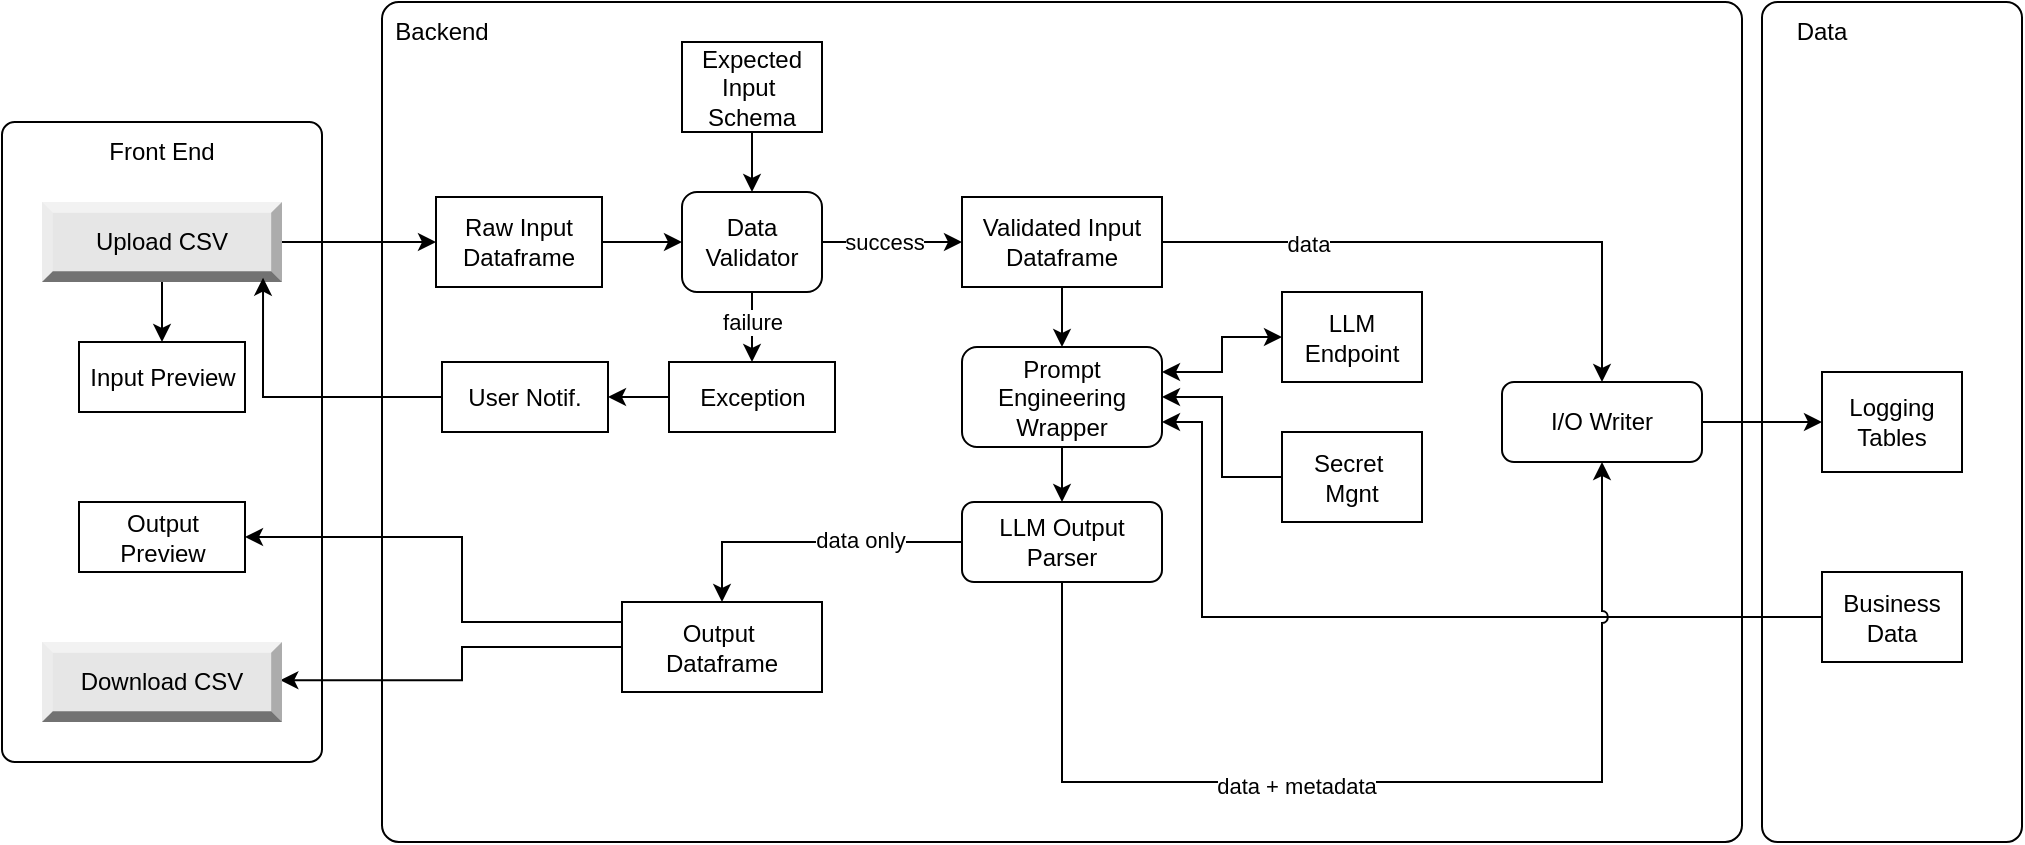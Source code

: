 <mxfile version="27.2.0">
  <diagram name="Page-1" id="yE16xMdfLCays2aU9v3c">
    <mxGraphModel dx="1043" dy="589" grid="1" gridSize="10" guides="1" tooltips="1" connect="1" arrows="1" fold="1" page="1" pageScale="1" pageWidth="1654" pageHeight="1169" math="0" shadow="0">
      <root>
        <mxCell id="0" />
        <mxCell id="1" parent="0" />
        <mxCell id="rxSAj68sfvyTgOexhZe--53" value="" style="rounded=1;whiteSpace=wrap;html=1;arcSize=6;" vertex="1" parent="1">
          <mxGeometry x="1390" y="150" width="130" height="420" as="geometry" />
        </mxCell>
        <mxCell id="rxSAj68sfvyTgOexhZe--52" value="" style="rounded=1;whiteSpace=wrap;html=1;arcSize=2;" vertex="1" parent="1">
          <mxGeometry x="700" y="150" width="680" height="420" as="geometry" />
        </mxCell>
        <mxCell id="rxSAj68sfvyTgOexhZe--1" value="" style="rounded=1;whiteSpace=wrap;html=1;arcSize=4;" vertex="1" parent="1">
          <mxGeometry x="510" y="210" width="160" height="320" as="geometry" />
        </mxCell>
        <mxCell id="rxSAj68sfvyTgOexhZe--6" style="edgeStyle=orthogonalEdgeStyle;rounded=0;orthogonalLoop=1;jettySize=auto;html=1;entryX=0;entryY=0.5;entryDx=0;entryDy=0;" edge="1" parent="1" source="rxSAj68sfvyTgOexhZe--3" target="rxSAj68sfvyTgOexhZe--4">
          <mxGeometry relative="1" as="geometry" />
        </mxCell>
        <mxCell id="rxSAj68sfvyTgOexhZe--38" style="edgeStyle=orthogonalEdgeStyle;rounded=0;orthogonalLoop=1;jettySize=auto;html=1;entryX=0.5;entryY=0;entryDx=0;entryDy=0;" edge="1" parent="1" source="rxSAj68sfvyTgOexhZe--3" target="rxSAj68sfvyTgOexhZe--37">
          <mxGeometry relative="1" as="geometry" />
        </mxCell>
        <mxCell id="rxSAj68sfvyTgOexhZe--3" value="Upload CSV" style="labelPosition=center;verticalLabelPosition=middle;align=center;html=1;shape=mxgraph.basic.shaded_button;dx=5.41;fillColor=#E6E6E6;strokeColor=none;whiteSpace=wrap;" vertex="1" parent="1">
          <mxGeometry x="530" y="250" width="120" height="40" as="geometry" />
        </mxCell>
        <mxCell id="rxSAj68sfvyTgOexhZe--7" style="edgeStyle=orthogonalEdgeStyle;rounded=0;orthogonalLoop=1;jettySize=auto;html=1;" edge="1" parent="1" source="rxSAj68sfvyTgOexhZe--4" target="rxSAj68sfvyTgOexhZe--5">
          <mxGeometry relative="1" as="geometry" />
        </mxCell>
        <mxCell id="rxSAj68sfvyTgOexhZe--4" value="Raw Input&lt;div&gt;Dataframe&lt;/div&gt;" style="rounded=0;whiteSpace=wrap;html=1;" vertex="1" parent="1">
          <mxGeometry x="727" y="247.5" width="83" height="45" as="geometry" />
        </mxCell>
        <mxCell id="rxSAj68sfvyTgOexhZe--9" style="edgeStyle=orthogonalEdgeStyle;rounded=0;orthogonalLoop=1;jettySize=auto;html=1;entryX=0;entryY=0.5;entryDx=0;entryDy=0;" edge="1" parent="1" source="rxSAj68sfvyTgOexhZe--5" target="rxSAj68sfvyTgOexhZe--8">
          <mxGeometry relative="1" as="geometry" />
        </mxCell>
        <mxCell id="rxSAj68sfvyTgOexhZe--17" value="success" style="edgeLabel;html=1;align=center;verticalAlign=middle;resizable=0;points=[];" vertex="1" connectable="0" parent="rxSAj68sfvyTgOexhZe--9">
          <mxGeometry x="-0.11" relative="1" as="geometry">
            <mxPoint as="offset" />
          </mxGeometry>
        </mxCell>
        <mxCell id="rxSAj68sfvyTgOexhZe--11" style="edgeStyle=orthogonalEdgeStyle;rounded=0;orthogonalLoop=1;jettySize=auto;html=1;entryX=0.5;entryY=0;entryDx=0;entryDy=0;" edge="1" parent="1" source="rxSAj68sfvyTgOexhZe--5" target="rxSAj68sfvyTgOexhZe--10">
          <mxGeometry relative="1" as="geometry" />
        </mxCell>
        <mxCell id="rxSAj68sfvyTgOexhZe--18" value="failure" style="edgeLabel;html=1;align=center;verticalAlign=middle;resizable=0;points=[];" vertex="1" connectable="0" parent="rxSAj68sfvyTgOexhZe--11">
          <mxGeometry x="-0.365" relative="1" as="geometry">
            <mxPoint as="offset" />
          </mxGeometry>
        </mxCell>
        <mxCell id="rxSAj68sfvyTgOexhZe--5" value="Data Validator" style="rounded=1;whiteSpace=wrap;html=1;" vertex="1" parent="1">
          <mxGeometry x="850" y="245" width="70" height="50" as="geometry" />
        </mxCell>
        <mxCell id="rxSAj68sfvyTgOexhZe--20" style="edgeStyle=orthogonalEdgeStyle;rounded=0;orthogonalLoop=1;jettySize=auto;html=1;entryX=0.5;entryY=0;entryDx=0;entryDy=0;" edge="1" parent="1" source="rxSAj68sfvyTgOexhZe--8" target="rxSAj68sfvyTgOexhZe--24">
          <mxGeometry relative="1" as="geometry">
            <mxPoint x="1040" y="320" as="targetPoint" />
          </mxGeometry>
        </mxCell>
        <mxCell id="rxSAj68sfvyTgOexhZe--46" style="edgeStyle=orthogonalEdgeStyle;rounded=0;orthogonalLoop=1;jettySize=auto;html=1;entryX=0.5;entryY=0;entryDx=0;entryDy=0;" edge="1" parent="1" source="rxSAj68sfvyTgOexhZe--8" target="rxSAj68sfvyTgOexhZe--41">
          <mxGeometry relative="1" as="geometry">
            <mxPoint x="1170" y="270" as="targetPoint" />
          </mxGeometry>
        </mxCell>
        <mxCell id="rxSAj68sfvyTgOexhZe--51" value="data" style="edgeLabel;html=1;align=center;verticalAlign=middle;resizable=0;points=[];" vertex="1" connectable="0" parent="rxSAj68sfvyTgOexhZe--46">
          <mxGeometry x="-0.496" y="-1" relative="1" as="geometry">
            <mxPoint as="offset" />
          </mxGeometry>
        </mxCell>
        <mxCell id="rxSAj68sfvyTgOexhZe--8" value="Validated Input Dataframe" style="rounded=0;whiteSpace=wrap;html=1;" vertex="1" parent="1">
          <mxGeometry x="990" y="247.5" width="100" height="45" as="geometry" />
        </mxCell>
        <mxCell id="rxSAj68sfvyTgOexhZe--13" style="edgeStyle=orthogonalEdgeStyle;rounded=0;orthogonalLoop=1;jettySize=auto;html=1;entryX=1;entryY=0.5;entryDx=0;entryDy=0;" edge="1" parent="1" source="rxSAj68sfvyTgOexhZe--10" target="rxSAj68sfvyTgOexhZe--12">
          <mxGeometry relative="1" as="geometry" />
        </mxCell>
        <mxCell id="rxSAj68sfvyTgOexhZe--10" value="Exception" style="rounded=0;whiteSpace=wrap;html=1;" vertex="1" parent="1">
          <mxGeometry x="843.5" y="330" width="83" height="35" as="geometry" />
        </mxCell>
        <mxCell id="rxSAj68sfvyTgOexhZe--12" value="User Notif." style="rounded=0;whiteSpace=wrap;html=1;" vertex="1" parent="1">
          <mxGeometry x="730" y="330" width="83" height="35" as="geometry" />
        </mxCell>
        <mxCell id="rxSAj68sfvyTgOexhZe--14" style="edgeStyle=orthogonalEdgeStyle;rounded=0;orthogonalLoop=1;jettySize=auto;html=1;entryX=0.921;entryY=0.946;entryDx=0;entryDy=0;entryPerimeter=0;" edge="1" parent="1" source="rxSAj68sfvyTgOexhZe--12" target="rxSAj68sfvyTgOexhZe--3">
          <mxGeometry relative="1" as="geometry">
            <mxPoint x="700" y="330" as="targetPoint" />
          </mxGeometry>
        </mxCell>
        <mxCell id="rxSAj68sfvyTgOexhZe--16" style="edgeStyle=orthogonalEdgeStyle;rounded=0;orthogonalLoop=1;jettySize=auto;html=1;entryX=0.5;entryY=0;entryDx=0;entryDy=0;" edge="1" parent="1" source="rxSAj68sfvyTgOexhZe--15" target="rxSAj68sfvyTgOexhZe--5">
          <mxGeometry relative="1" as="geometry" />
        </mxCell>
        <mxCell id="rxSAj68sfvyTgOexhZe--15" value="Expected Input&amp;nbsp;&lt;div&gt;Schema&lt;/div&gt;" style="rounded=0;whiteSpace=wrap;html=1;" vertex="1" parent="1">
          <mxGeometry x="850" y="170" width="70" height="45" as="geometry" />
        </mxCell>
        <mxCell id="rxSAj68sfvyTgOexhZe--21" value="LLM Endpoint" style="rounded=0;whiteSpace=wrap;html=1;" vertex="1" parent="1">
          <mxGeometry x="1150" y="295" width="70" height="45" as="geometry" />
        </mxCell>
        <mxCell id="rxSAj68sfvyTgOexhZe--22" value="Secret&amp;nbsp;&lt;div&gt;Mgnt&lt;/div&gt;" style="rounded=0;whiteSpace=wrap;html=1;" vertex="1" parent="1">
          <mxGeometry x="1150" y="365" width="70" height="45" as="geometry" />
        </mxCell>
        <mxCell id="rxSAj68sfvyTgOexhZe--25" style="edgeStyle=orthogonalEdgeStyle;rounded=0;orthogonalLoop=1;jettySize=auto;html=1;entryX=0;entryY=0.5;entryDx=0;entryDy=0;startArrow=classic;startFill=1;exitX=1;exitY=0.25;exitDx=0;exitDy=0;" edge="1" parent="1" source="rxSAj68sfvyTgOexhZe--24" target="rxSAj68sfvyTgOexhZe--21">
          <mxGeometry relative="1" as="geometry" />
        </mxCell>
        <mxCell id="rxSAj68sfvyTgOexhZe--29" style="edgeStyle=orthogonalEdgeStyle;rounded=0;orthogonalLoop=1;jettySize=auto;html=1;entryX=0;entryY=0.5;entryDx=0;entryDy=0;startArrow=classic;startFill=1;endArrow=none;endFill=0;" edge="1" parent="1" source="rxSAj68sfvyTgOexhZe--24" target="rxSAj68sfvyTgOexhZe--22">
          <mxGeometry relative="1" as="geometry" />
        </mxCell>
        <mxCell id="rxSAj68sfvyTgOexhZe--31" style="edgeStyle=orthogonalEdgeStyle;rounded=0;orthogonalLoop=1;jettySize=auto;html=1;" edge="1" parent="1" source="rxSAj68sfvyTgOexhZe--24" target="rxSAj68sfvyTgOexhZe--43">
          <mxGeometry relative="1" as="geometry" />
        </mxCell>
        <mxCell id="rxSAj68sfvyTgOexhZe--24" value="Prompt Engineering Wrapper" style="rounded=1;whiteSpace=wrap;html=1;" vertex="1" parent="1">
          <mxGeometry x="990" y="322.5" width="100" height="50" as="geometry" />
        </mxCell>
        <mxCell id="rxSAj68sfvyTgOexhZe--28" style="edgeStyle=orthogonalEdgeStyle;rounded=0;orthogonalLoop=1;jettySize=auto;html=1;entryX=1;entryY=0.75;entryDx=0;entryDy=0;" edge="1" parent="1" source="rxSAj68sfvyTgOexhZe--27" target="rxSAj68sfvyTgOexhZe--24">
          <mxGeometry relative="1" as="geometry">
            <Array as="points">
              <mxPoint x="1110" y="458" />
              <mxPoint x="1110" y="360" />
            </Array>
          </mxGeometry>
        </mxCell>
        <mxCell id="rxSAj68sfvyTgOexhZe--27" value="Business Data" style="rounded=0;whiteSpace=wrap;html=1;" vertex="1" parent="1">
          <mxGeometry x="1420" y="435" width="70" height="45" as="geometry" />
        </mxCell>
        <mxCell id="rxSAj68sfvyTgOexhZe--33" style="edgeStyle=orthogonalEdgeStyle;rounded=0;orthogonalLoop=1;jettySize=auto;html=1;entryX=0.993;entryY=0.477;entryDx=0;entryDy=0;entryPerimeter=0;" edge="1" parent="1" source="rxSAj68sfvyTgOexhZe--30" target="rxSAj68sfvyTgOexhZe--32">
          <mxGeometry relative="1" as="geometry">
            <mxPoint x="790" y="460" as="targetPoint" />
            <Array as="points">
              <mxPoint x="740" y="473" />
              <mxPoint x="740" y="489" />
            </Array>
          </mxGeometry>
        </mxCell>
        <mxCell id="rxSAj68sfvyTgOexhZe--36" style="edgeStyle=orthogonalEdgeStyle;rounded=0;orthogonalLoop=1;jettySize=auto;html=1;entryX=1;entryY=0.5;entryDx=0;entryDy=0;" edge="1" parent="1" source="rxSAj68sfvyTgOexhZe--30" target="rxSAj68sfvyTgOexhZe--35">
          <mxGeometry relative="1" as="geometry">
            <Array as="points">
              <mxPoint x="740" y="460" />
              <mxPoint x="740" y="418" />
            </Array>
          </mxGeometry>
        </mxCell>
        <mxCell id="rxSAj68sfvyTgOexhZe--30" value="Output&amp;nbsp;&lt;div&gt;Dataframe&lt;/div&gt;" style="rounded=0;whiteSpace=wrap;html=1;" vertex="1" parent="1">
          <mxGeometry x="820" y="450" width="100" height="45" as="geometry" />
        </mxCell>
        <mxCell id="rxSAj68sfvyTgOexhZe--32" value="Download CSV" style="labelPosition=center;verticalLabelPosition=middle;align=center;html=1;shape=mxgraph.basic.shaded_button;dx=5.41;fillColor=#E6E6E6;strokeColor=none;whiteSpace=wrap;" vertex="1" parent="1">
          <mxGeometry x="530" y="470" width="120" height="40" as="geometry" />
        </mxCell>
        <mxCell id="rxSAj68sfvyTgOexhZe--35" value="Output Preview" style="rounded=0;whiteSpace=wrap;html=1;" vertex="1" parent="1">
          <mxGeometry x="548.5" y="400" width="83" height="35" as="geometry" />
        </mxCell>
        <mxCell id="rxSAj68sfvyTgOexhZe--37" value="Input Preview" style="rounded=0;whiteSpace=wrap;html=1;" vertex="1" parent="1">
          <mxGeometry x="548.5" y="320" width="83" height="35" as="geometry" />
        </mxCell>
        <mxCell id="rxSAj68sfvyTgOexhZe--39" value="Logging Tables" style="rounded=0;whiteSpace=wrap;html=1;" vertex="1" parent="1">
          <mxGeometry x="1420" y="335" width="70" height="50" as="geometry" />
        </mxCell>
        <mxCell id="rxSAj68sfvyTgOexhZe--48" style="edgeStyle=orthogonalEdgeStyle;rounded=0;orthogonalLoop=1;jettySize=auto;html=1;entryX=0;entryY=0.5;entryDx=0;entryDy=0;" edge="1" parent="1" source="rxSAj68sfvyTgOexhZe--41" target="rxSAj68sfvyTgOexhZe--39">
          <mxGeometry relative="1" as="geometry" />
        </mxCell>
        <mxCell id="rxSAj68sfvyTgOexhZe--41" value="I/O Writer" style="rounded=1;whiteSpace=wrap;html=1;" vertex="1" parent="1">
          <mxGeometry x="1260" y="340" width="100" height="40" as="geometry" />
        </mxCell>
        <mxCell id="rxSAj68sfvyTgOexhZe--44" value="" style="edgeStyle=orthogonalEdgeStyle;rounded=0;orthogonalLoop=1;jettySize=auto;html=1;jumpStyle=arc;" edge="1" parent="1" source="rxSAj68sfvyTgOexhZe--43" target="rxSAj68sfvyTgOexhZe--41">
          <mxGeometry relative="1" as="geometry">
            <Array as="points">
              <mxPoint x="1040" y="540" />
              <mxPoint x="1310" y="540" />
            </Array>
          </mxGeometry>
        </mxCell>
        <mxCell id="rxSAj68sfvyTgOexhZe--50" value="data + metadata" style="edgeLabel;html=1;align=center;verticalAlign=middle;resizable=0;points=[];" vertex="1" connectable="0" parent="rxSAj68sfvyTgOexhZe--44">
          <mxGeometry x="-0.182" y="-2" relative="1" as="geometry">
            <mxPoint as="offset" />
          </mxGeometry>
        </mxCell>
        <mxCell id="rxSAj68sfvyTgOexhZe--45" style="edgeStyle=orthogonalEdgeStyle;rounded=0;orthogonalLoop=1;jettySize=auto;html=1;entryX=0.5;entryY=0;entryDx=0;entryDy=0;exitX=0;exitY=0.5;exitDx=0;exitDy=0;" edge="1" parent="1" source="rxSAj68sfvyTgOexhZe--43" target="rxSAj68sfvyTgOexhZe--30">
          <mxGeometry relative="1" as="geometry" />
        </mxCell>
        <mxCell id="rxSAj68sfvyTgOexhZe--49" value="data only" style="edgeLabel;html=1;align=center;verticalAlign=middle;resizable=0;points=[];" vertex="1" connectable="0" parent="rxSAj68sfvyTgOexhZe--45">
          <mxGeometry x="-0.313" y="-1" relative="1" as="geometry">
            <mxPoint as="offset" />
          </mxGeometry>
        </mxCell>
        <mxCell id="rxSAj68sfvyTgOexhZe--43" value="LLM Output Parser" style="rounded=1;whiteSpace=wrap;html=1;" vertex="1" parent="1">
          <mxGeometry x="990" y="400" width="100" height="40" as="geometry" />
        </mxCell>
        <mxCell id="rxSAj68sfvyTgOexhZe--54" value="Front End" style="text;html=1;align=center;verticalAlign=middle;whiteSpace=wrap;rounded=0;" vertex="1" parent="1">
          <mxGeometry x="560" y="210" width="60" height="30" as="geometry" />
        </mxCell>
        <mxCell id="rxSAj68sfvyTgOexhZe--55" value="Backend" style="text;html=1;align=center;verticalAlign=middle;whiteSpace=wrap;rounded=0;" vertex="1" parent="1">
          <mxGeometry x="700" y="150" width="60" height="30" as="geometry" />
        </mxCell>
        <mxCell id="rxSAj68sfvyTgOexhZe--56" value="Data" style="text;html=1;align=center;verticalAlign=middle;whiteSpace=wrap;rounded=0;" vertex="1" parent="1">
          <mxGeometry x="1390" y="150" width="60" height="30" as="geometry" />
        </mxCell>
      </root>
    </mxGraphModel>
  </diagram>
</mxfile>
